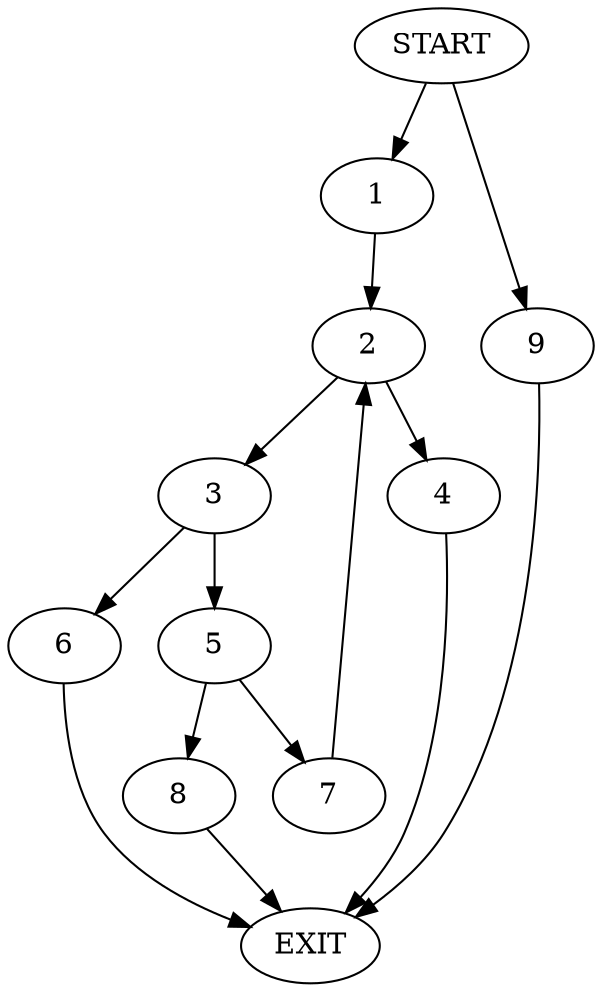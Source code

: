 digraph {
0 [label="START"]
10 [label="EXIT"]
0 -> 1
1 -> 2
2 -> 3
2 -> 4
3 -> 5
3 -> 6
4 -> 10
6 -> 10
5 -> 7
5 -> 8
7 -> 2
8 -> 10
0 -> 9
9 -> 10
}

